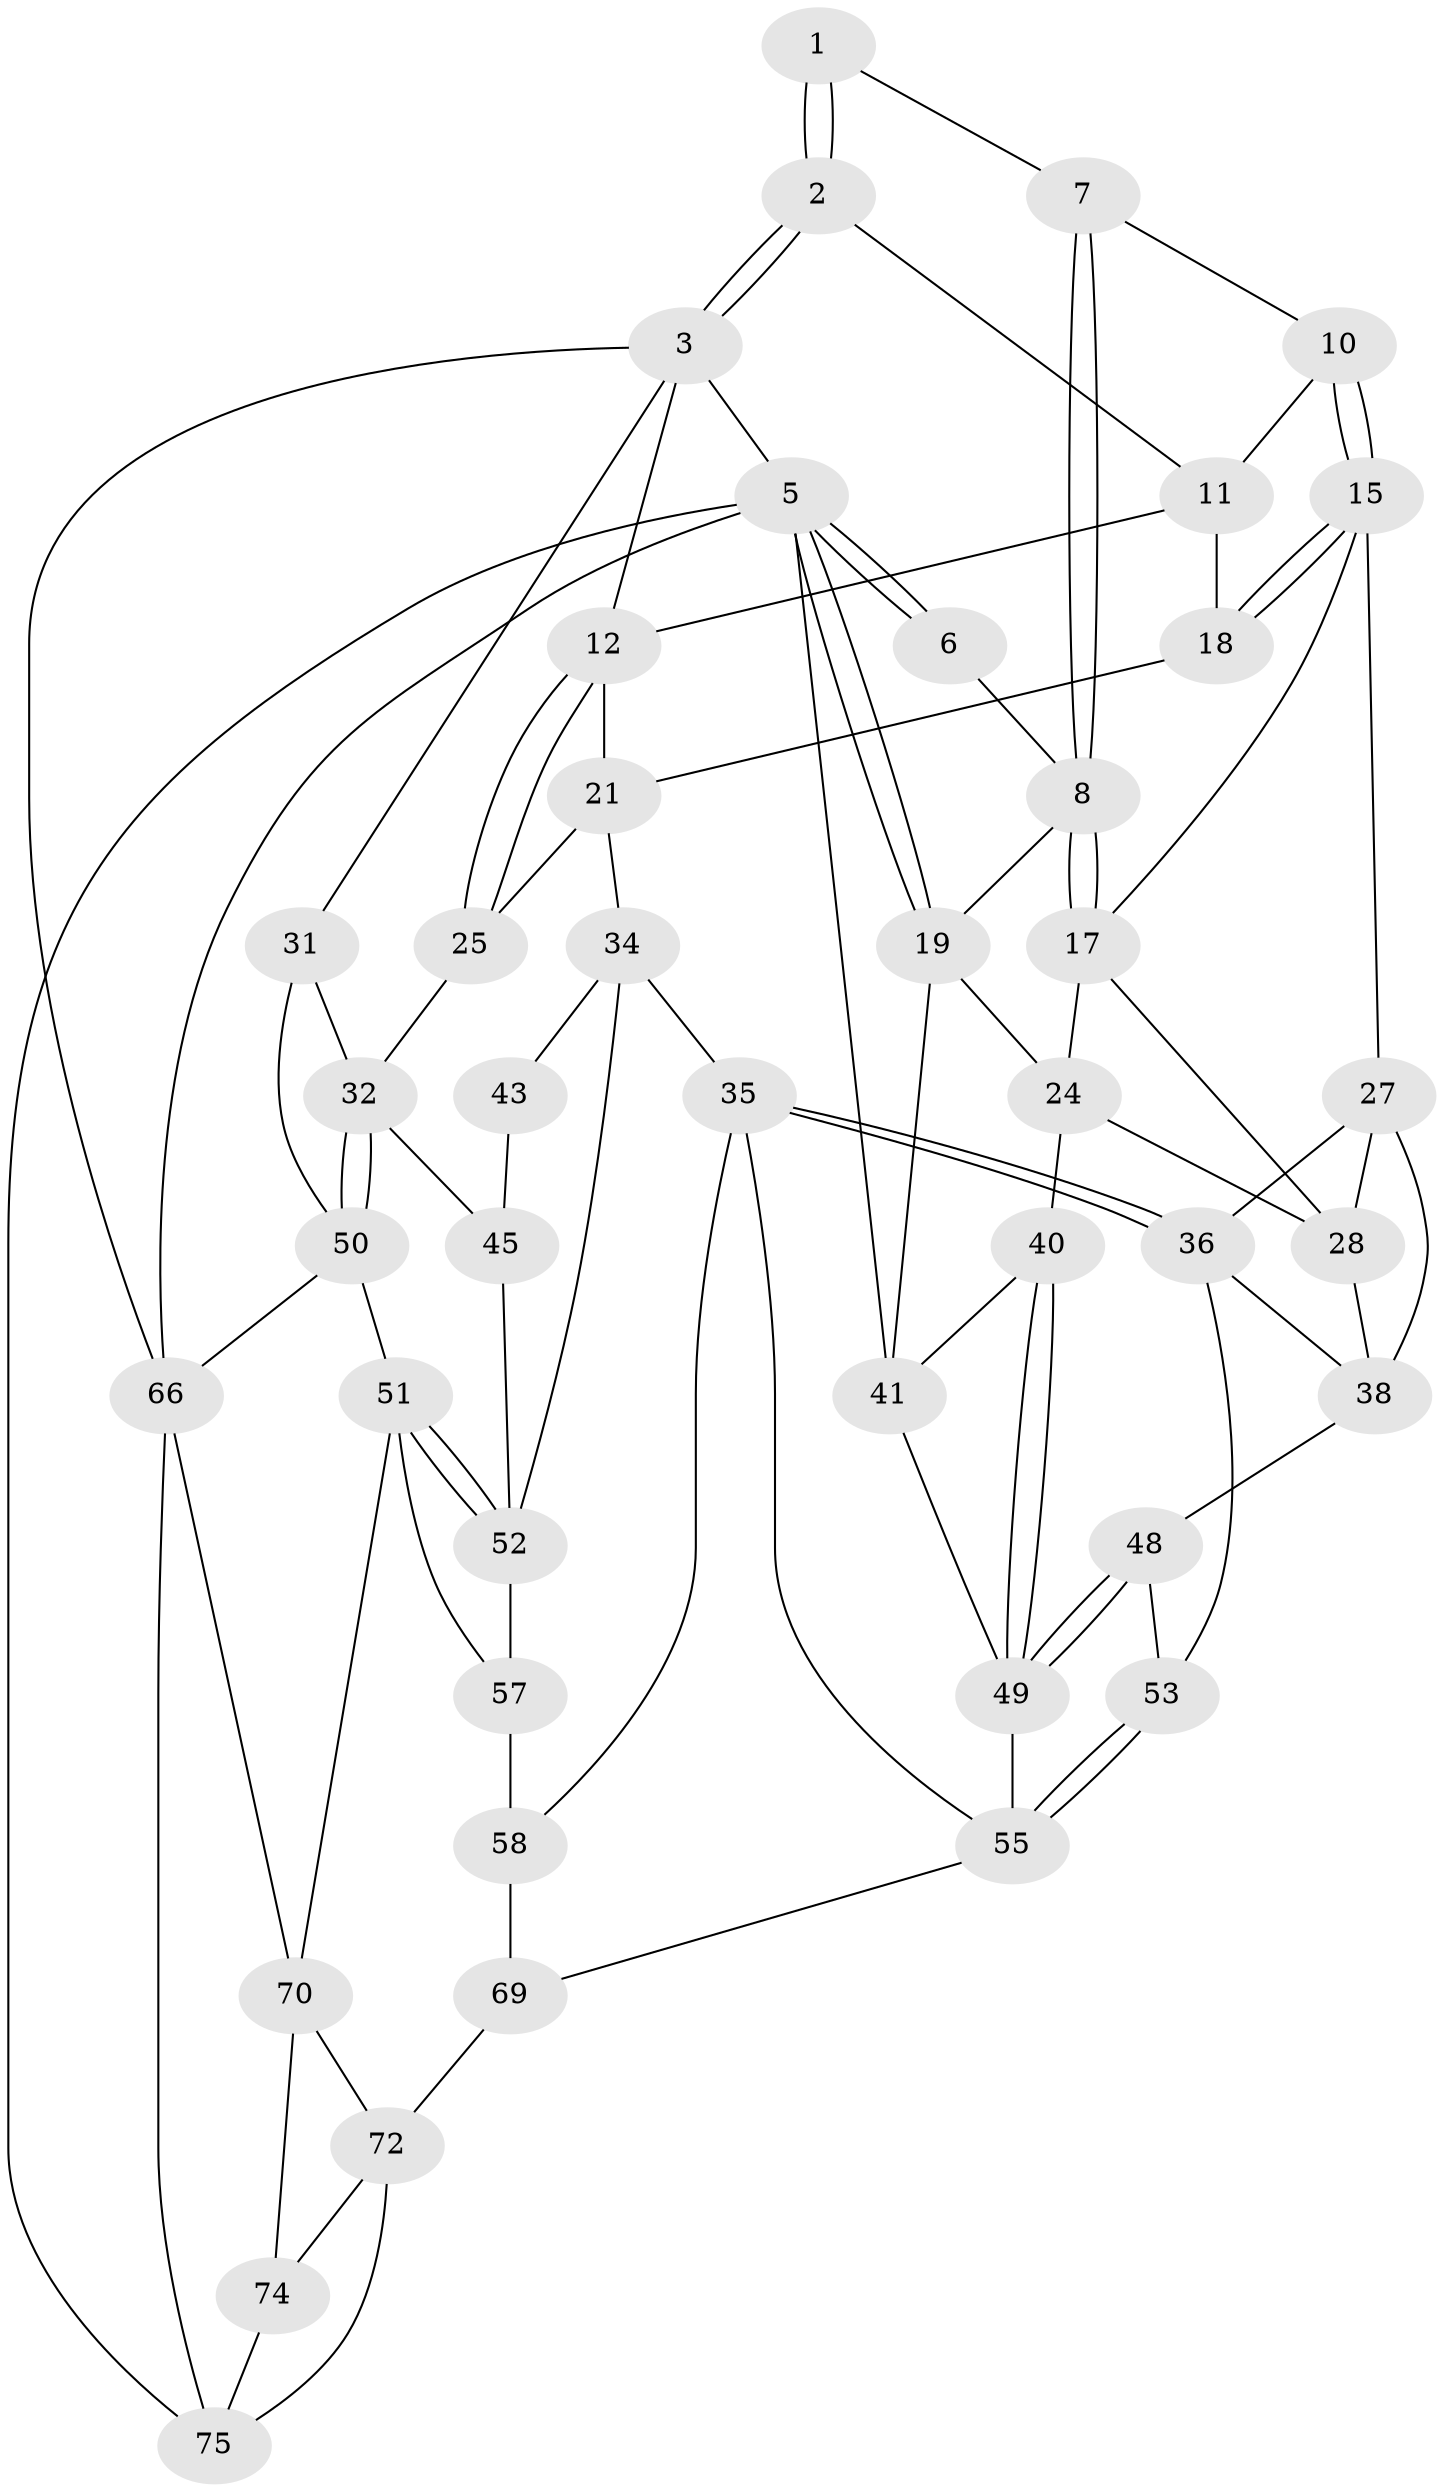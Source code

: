 // original degree distribution, {3: 0.039473684210526314, 5: 0.4868421052631579, 6: 0.23684210526315788, 4: 0.23684210526315788}
// Generated by graph-tools (version 1.1) at 2025/11/02/27/25 16:11:54]
// undirected, 44 vertices, 95 edges
graph export_dot {
graph [start="1"]
  node [color=gray90,style=filled];
  1 [pos="+0.2572244518302773+0"];
  2 [pos="+0.7440136930722967+0"];
  3 [pos="+1+0",super="+4"];
  5 [pos="+0+0",super="+64"];
  6 [pos="+0.10175738167696258+0"];
  7 [pos="+0.3096553632210289+0"];
  8 [pos="+0.252419838899407+0.2038070339714374",super="+9"];
  10 [pos="+0.4779805105397801+0.1425849769855018"];
  11 [pos="+0.7202608528103785+0",super="+14"];
  12 [pos="+0.8619112675542343+0.2663020625739435",super="+13"];
  15 [pos="+0.48254118321844747+0.2966470096158674",super="+16"];
  17 [pos="+0.2801193325199238+0.2600430854089693",super="+23"];
  18 [pos="+0.5307210391279735+0.32551330503423265"];
  19 [pos="+0+0.33623439048839515",super="+20"];
  21 [pos="+0.7230319865475651+0.3570073556368041",super="+22"];
  24 [pos="+0.15666286594608028+0.3429988112845646",super="+30"];
  25 [pos="+0.8940632981575467+0.38445258860854276",super="+26"];
  27 [pos="+0.3486498802908682+0.4408558321164437",super="+37"];
  28 [pos="+0.26850389129702923+0.3693581183357733",super="+29"];
  31 [pos="+1+0.4486938329333532"];
  32 [pos="+0.9935879434014478+0.4400431487532615",super="+33"];
  34 [pos="+0.5652938906585048+0.45484144415822075",super="+42"];
  35 [pos="+0.5317957773684925+0.4913135283255082",super="+54"];
  36 [pos="+0.4280276009866343+0.5152688878691226",super="+47"];
  38 [pos="+0.31304811476488964+0.48377004361533515",super="+39"];
  40 [pos="+0.054581956421770744+0.5241081355173263"];
  41 [pos="+0+0.42116907656645264",super="+63"];
  43 [pos="+0.7340812119746346+0.47491671936307983",super="+44"];
  45 [pos="+0.8011104531878929+0.5539276698157466",super="+46"];
  48 [pos="+0.2694760048275739+0.5556448169565519"];
  49 [pos="+0.14641691458421113+0.717231669980467",super="+62"];
  50 [pos="+0.8108619843298388+0.7069358674066211",super="+65"];
  51 [pos="+0.8069801427728065+0.7088378456725759",super="+59"];
  52 [pos="+0.8059467723845145+0.7072313403171483",super="+56"];
  53 [pos="+0.3551079115731568+0.6048068700914124"];
  55 [pos="+0.3648902579814308+0.6243198996411532",super="+61"];
  57 [pos="+0.625450964594377+0.6050908995635184",super="+60"];
  58 [pos="+0.5153927434450178+0.7365350120850795",super="+68"];
  66 [pos="+1+1",super="+67"];
  69 [pos="+0.5308913907247382+0.8976674703258225"];
  70 [pos="+0.884364020971162+0.8551212677856099",super="+71"];
  72 [pos="+0.7740114733621867+0.9509893320323085",super="+73"];
  74 [pos="+0.8874334942954728+0.9662303829741099"];
  75 [pos="+0.5370484011251042+1",super="+76"];
  1 -- 2;
  1 -- 2;
  1 -- 7;
  2 -- 3;
  2 -- 3;
  2 -- 11;
  3 -- 12;
  3 -- 66;
  3 -- 5;
  3 -- 31;
  5 -- 6;
  5 -- 6;
  5 -- 19;
  5 -- 19;
  5 -- 41;
  5 -- 66;
  5 -- 75;
  6 -- 8;
  7 -- 8;
  7 -- 8;
  7 -- 10;
  8 -- 17;
  8 -- 17;
  8 -- 19;
  10 -- 11;
  10 -- 15;
  10 -- 15;
  11 -- 18;
  11 -- 12;
  12 -- 25;
  12 -- 25;
  12 -- 21;
  15 -- 18;
  15 -- 18;
  15 -- 17;
  15 -- 27;
  17 -- 24;
  17 -- 28;
  18 -- 21;
  19 -- 41;
  19 -- 24;
  21 -- 34;
  21 -- 25;
  24 -- 40;
  24 -- 28;
  25 -- 32;
  27 -- 28;
  27 -- 36;
  27 -- 38;
  28 -- 38;
  31 -- 32;
  31 -- 50;
  32 -- 50;
  32 -- 50;
  32 -- 45;
  34 -- 35;
  34 -- 43;
  34 -- 52;
  35 -- 36;
  35 -- 36;
  35 -- 58;
  35 -- 55;
  36 -- 53;
  36 -- 38;
  38 -- 48;
  40 -- 41;
  40 -- 49;
  40 -- 49;
  41 -- 49;
  43 -- 45 [weight=2];
  45 -- 52;
  48 -- 49;
  48 -- 49;
  48 -- 53;
  49 -- 55;
  50 -- 51;
  50 -- 66;
  51 -- 52;
  51 -- 52;
  51 -- 70;
  51 -- 57;
  52 -- 57;
  53 -- 55;
  53 -- 55;
  55 -- 69;
  57 -- 58 [weight=2];
  58 -- 69;
  66 -- 70;
  66 -- 75;
  69 -- 72;
  70 -- 74;
  70 -- 72;
  72 -- 74;
  72 -- 75;
  74 -- 75;
}
